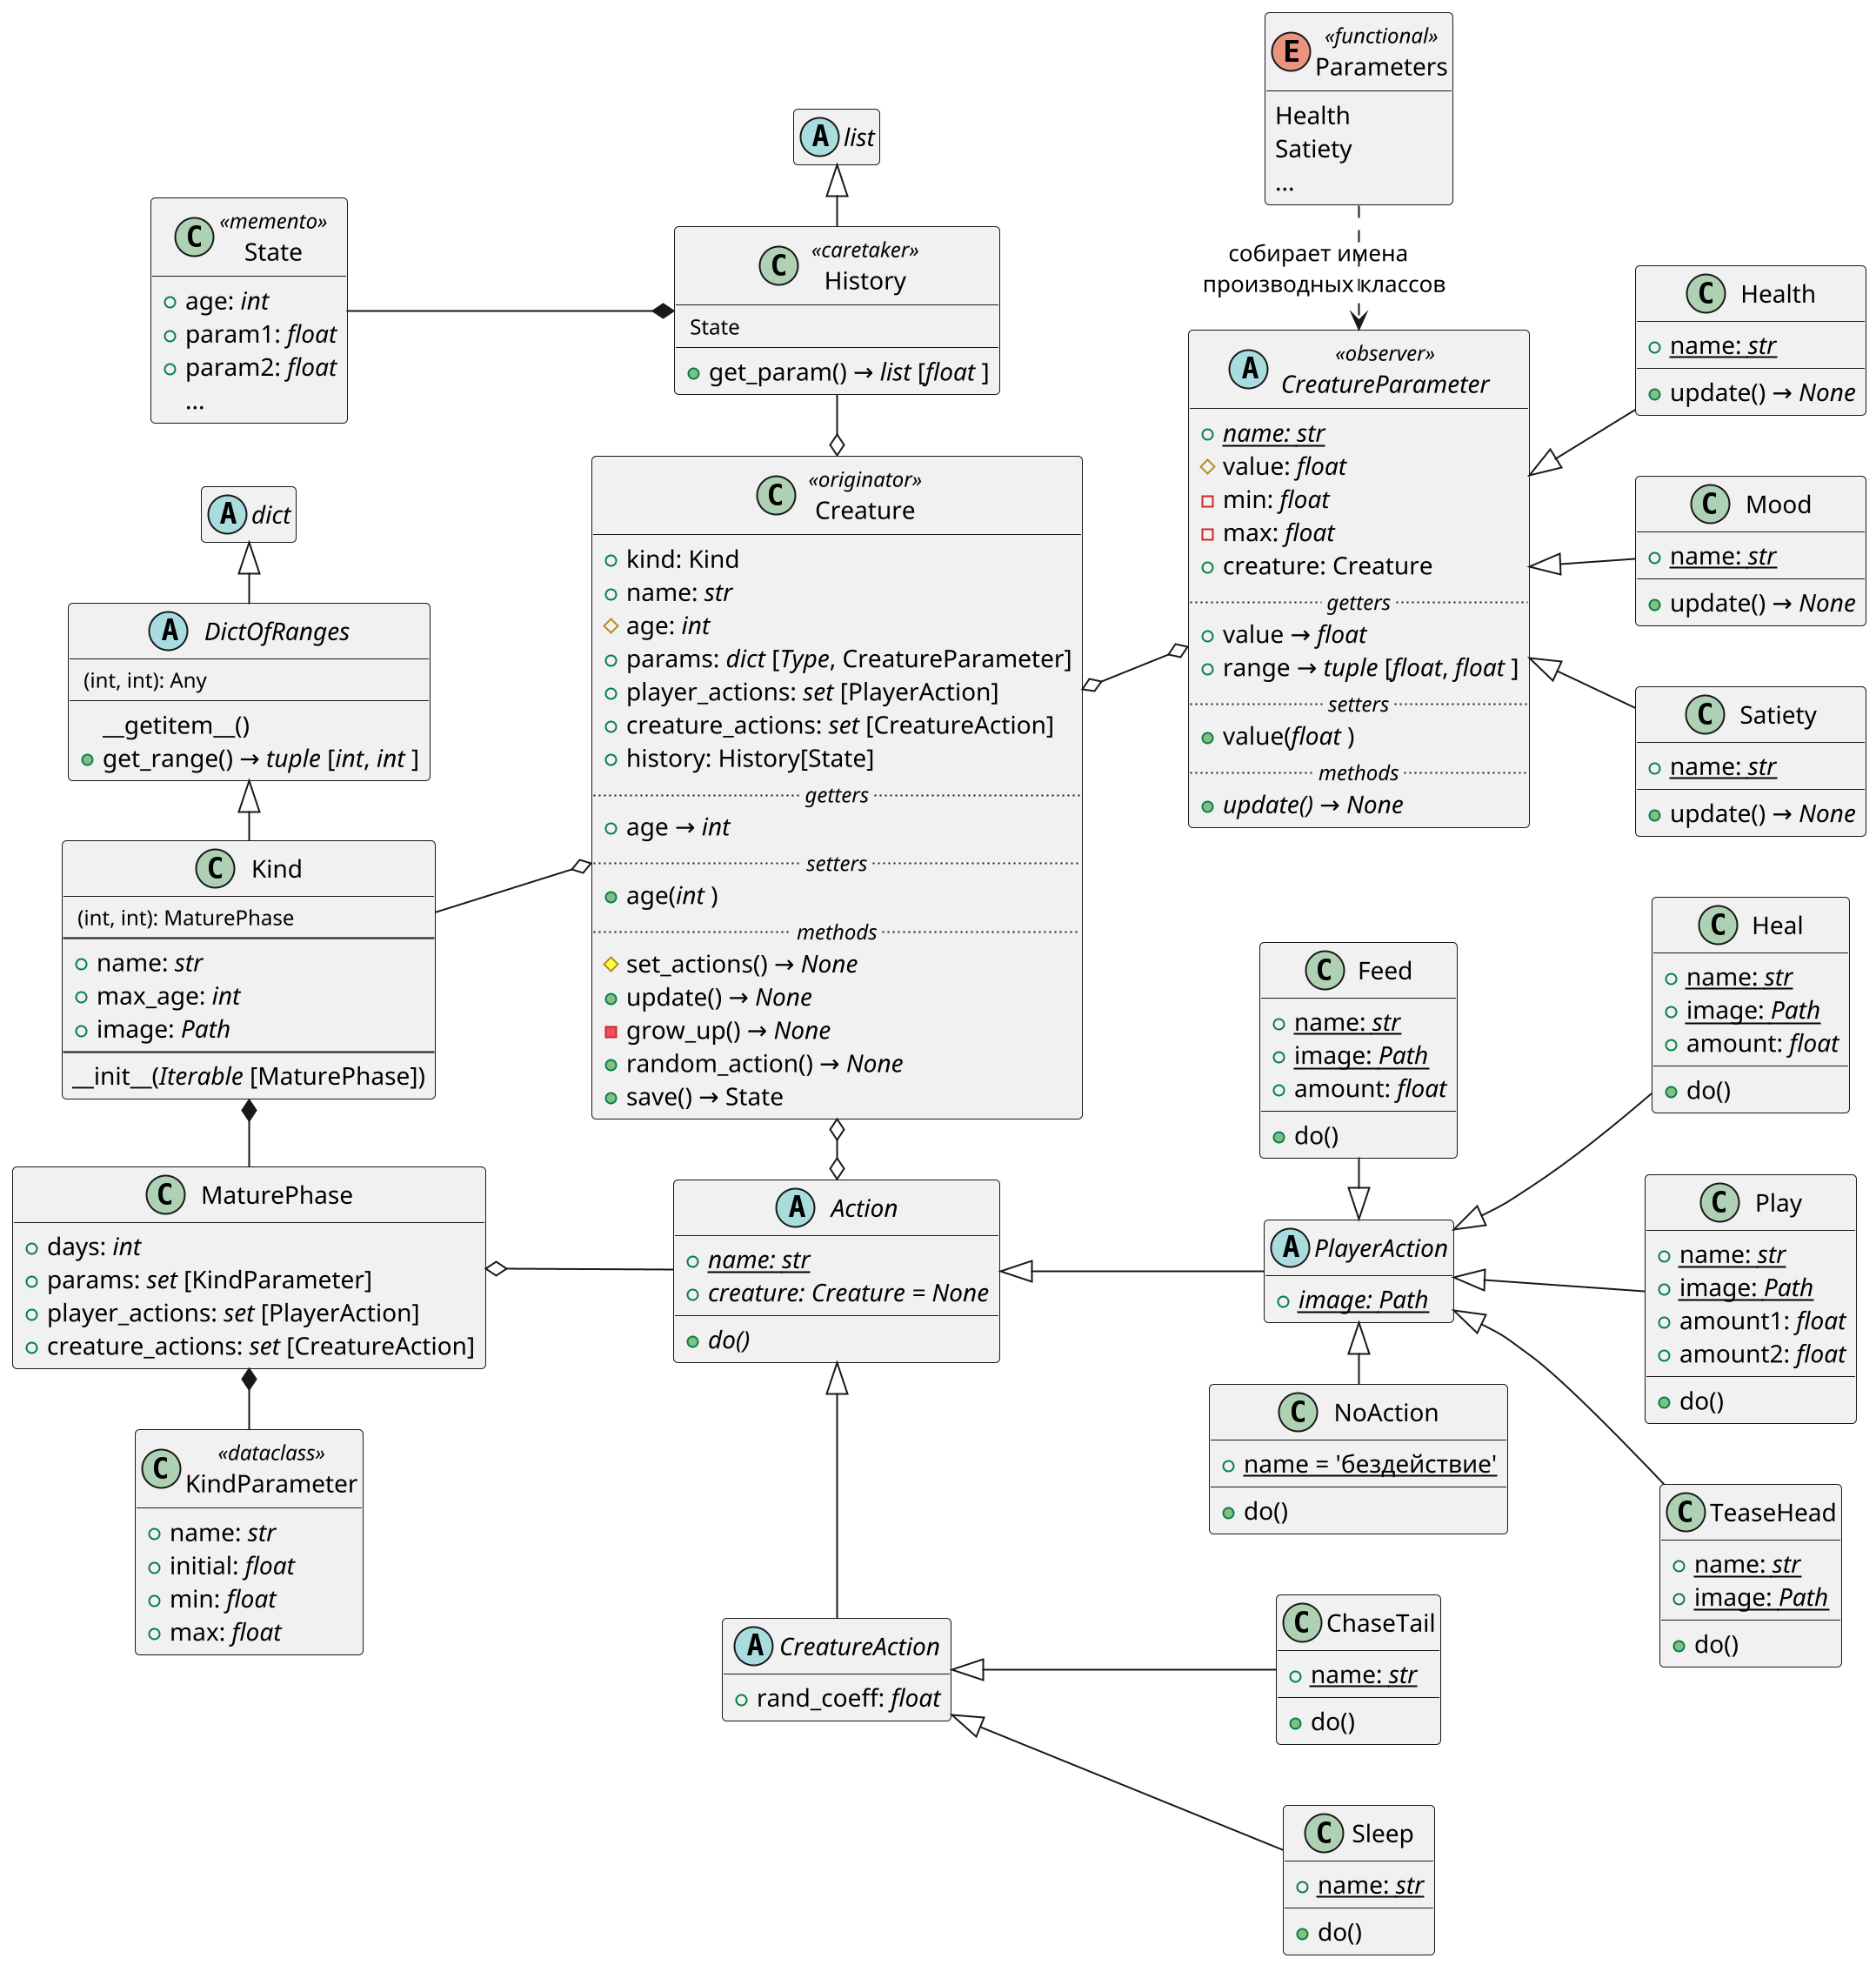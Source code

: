 @startuml

'!theme monokai_npp from ..\.styles
scale 2


class Creature << originator >> {
    +kind: Kind
    +name: <i>str</i>
    #age: <i>int</i>
    +params: <i>dict</i> [<i>Type</i>, CreatureParameter]
    +player_actions: <i>set</i> [PlayerAction]
    +creature_actions: <i>set</i> [CreatureAction]
    +history: History[State]
    ..<font size=12><i> getters </i></font>..
    +age → <i>int</i>
    ..<font size=12><i> setters </i></font>..
    +age(<i>int</i> )
    ..<font size=12><i> methods </i></font>..
    #set_actions() → <i>None</i>
    +update() → <i>None</i>
    -grow_up() → <i>None</i>
    +random_action() → <i>None</i>
    +save() → State
}


class Kind {
    {field}<font size=12><font "Brass Mono"> (int, int): MaturePhase </font>
    --
    +name: <i>str</i>
    +max_age: <i>int</i>
    +image: <i>Path</i>
    --
    __init__(<i>Iterable</i> [MaturePhase])
}


class MaturePhase {
    +days: <i>int</i>
    +params: <i>set</i> [KindParameter]
    ' +coeffs: <i>dict</i> [<i>Type</i>, <i>dict</i> [<i>Type</i>, <i>float</i> ]
    +player_actions: <i>set</i> [PlayerAction]
    +creature_actions: <i>set</i> [CreatureAction]
}


class KindParameter << dataclass >> {
    +name: <i>str</i>
    +initial: <i>float</i>
    +min: <i>float</i>
    +max: <i>float</i>
}


enum Parameters << functional >> {
    Health
    Satiety
    ...
}


abstract CreatureParameter << observer >> {
    +{abstract}{static}name: <i>str</i>
    #value: <i>float</i>
    -min: <i>float</i>
    -max: <i>float</i>
    +creature: Creature
    ..<font size=12><i> getters </i></font>..
    +value → <i>float</i>
    +range → <i>tuple</i> [<i>float</i>, <i>float</i> ]
    ..<font size=12><i> setters </i></font>..
    +value(<i>float</i> )
    ..<font size=12><i> methods </i></font>..
    +{abstract}update() → <i>None</i>
}

class Health {
    +{static}name: <i>str</i>
    +update() → <i>None</i>
}
class Mood {
    +{static}name: <i>str</i>
    +update() → <i>None</i>
}
class Satiety {
    +{static}name: <i>str</i>
    +update() → <i>None</i>
}


' abstract Action {
    ' +{static}name
' }


abstract Action {
    +{static}{abstract}name: <i>str</i>
    +{abstract}creature: Creature = <i>None</i> 
    +{abstract}do()
}


abstract PlayerAction {
    +{static}{abstract}image: <i>Path</i>
}

class Feed {
    +{static}name: <i>str</i>
    +{static}image: <i>Path</i>
    +amount: <i>float</i>
    +do()
}

class Heal {
    +{static}name: <i>str</i>
    +{static}image: <i>Path</i>
    +amount: <i>float</i>
    +do()
}

class Play {
    +{static}name: <i>str</i>
    +{static}image: <i>Path</i>
    +amount1: <i>float</i>
    +amount2: <i>float</i>
    +do()
}

class TeaseHead {
    +{static}name: <i>str</i>
    +{static}image: <i>Path</i>
    +do()
}


abstract CreatureAction {
    +rand_coeff: <i>float</i>
}

class ChaseTail {
    +{static}name: <i>str</i>
    +do()
}

class Sleep {
    +{static}name: <i>str</i>
    +do()
}

class NoAction {
    +{static}name = 'бездействие'
    +do()
}


class History << caretaker >> {
    {field}<font size=12><font "Brass Mono"> State </font>
    +get_param() → <i>list</i> [<i>float</i> ]
}

class State << memento >> {
    +age: <i>int</i>
    +param1: <i>float</i>
    +param2: <i>float</i>
    ...
}


abstract DictOfRanges {
    {field}<font size=12><font "Brass Mono"> (int, int): Any </font>
    __getitem__()
    +get_range() → <i>tuple</i> [<i>int</i>, <i>int</i> ]
}
abstract list
abstract dict


hide abstract empty members
hide enum empty members
hide KindParameter empty members
hide MaturePhase empty members
hide State empty members


left to right direction

list <|-right- History
dict <|-right- DictOfRanges

DictOfRanges <|-right- Kind

Creature o-up- Kind
Creature o--o CreatureParameter
Creature o-right-o Action
Creature o-left- History


Kind *-right- MaturePhase

MaturePhase *-right- KindParameter
MaturePhase o-- Action

CreatureParameter <|-- Health
CreatureParameter <|-- Mood
CreatureParameter <|-- Satiety

CreatureParameter <.left. Parameters : "собирает имена \n производных классов"

History *-up- State

Action <|-- PlayerAction
Action <|-right- CreatureAction
PlayerAction <|-right- NoAction

PlayerAction <|-left- Feed
PlayerAction <|-- Heal
PlayerAction <|-- Play
PlayerAction <|-- TeaseHead

CreatureAction <|-- ChaseTail
CreatureAction <|-- Sleep

@enduml
